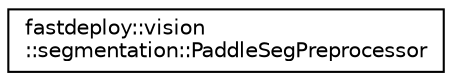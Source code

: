 digraph "Graphical Class Hierarchy"
{
  edge [fontname="Helvetica",fontsize="10",labelfontname="Helvetica",labelfontsize="10"];
  node [fontname="Helvetica",fontsize="10",shape=record];
  rankdir="LR";
  Node1 [label="fastdeploy::vision\l::segmentation::PaddleSegPreprocessor",height=0.2,width=0.4,color="black", fillcolor="white", style="filled",URL="$classfastdeploy_1_1vision_1_1segmentation_1_1PaddleSegPreprocessor.html",tooltip="Preprocessor object for PaddleSeg serials model. "];
}

